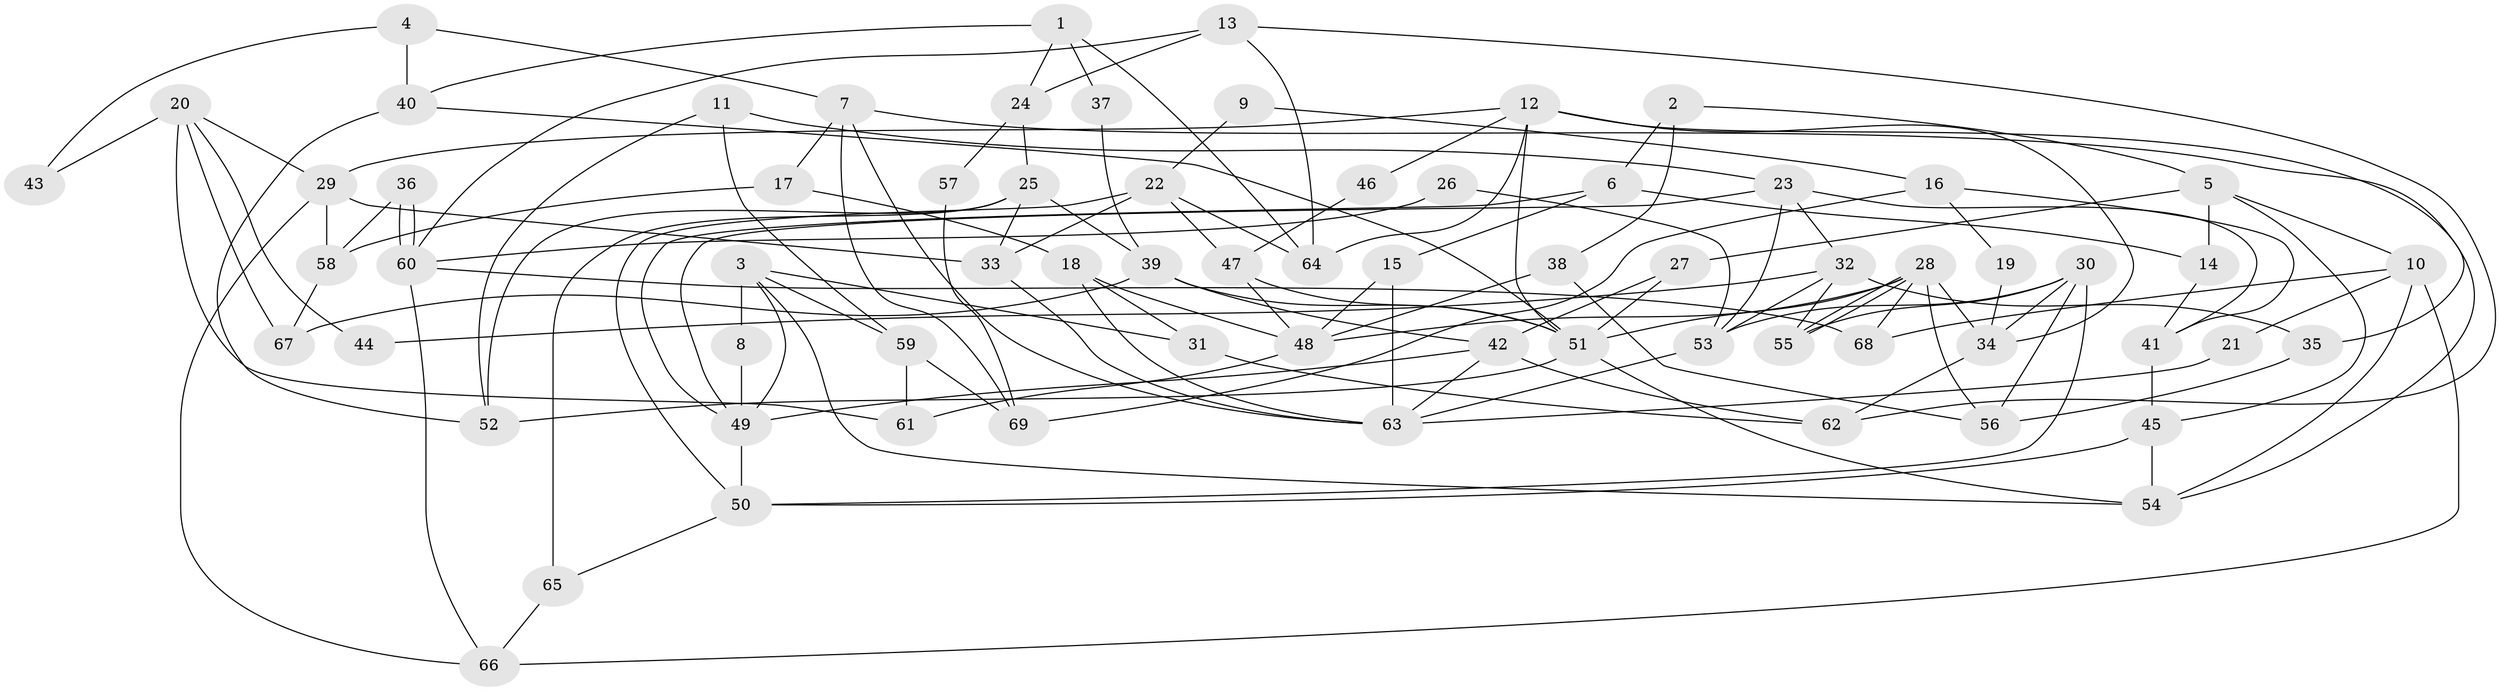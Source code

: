 // Generated by graph-tools (version 1.1) at 2025/02/03/09/25 03:02:02]
// undirected, 69 vertices, 138 edges
graph export_dot {
graph [start="1"]
  node [color=gray90,style=filled];
  1;
  2;
  3;
  4;
  5;
  6;
  7;
  8;
  9;
  10;
  11;
  12;
  13;
  14;
  15;
  16;
  17;
  18;
  19;
  20;
  21;
  22;
  23;
  24;
  25;
  26;
  27;
  28;
  29;
  30;
  31;
  32;
  33;
  34;
  35;
  36;
  37;
  38;
  39;
  40;
  41;
  42;
  43;
  44;
  45;
  46;
  47;
  48;
  49;
  50;
  51;
  52;
  53;
  54;
  55;
  56;
  57;
  58;
  59;
  60;
  61;
  62;
  63;
  64;
  65;
  66;
  67;
  68;
  69;
  1 -- 24;
  1 -- 64;
  1 -- 37;
  1 -- 40;
  2 -- 6;
  2 -- 5;
  2 -- 38;
  3 -- 54;
  3 -- 49;
  3 -- 8;
  3 -- 31;
  3 -- 59;
  4 -- 40;
  4 -- 7;
  4 -- 43;
  5 -- 27;
  5 -- 14;
  5 -- 10;
  5 -- 45;
  6 -- 15;
  6 -- 49;
  6 -- 14;
  7 -- 54;
  7 -- 63;
  7 -- 17;
  7 -- 69;
  8 -- 49;
  9 -- 16;
  9 -- 22;
  10 -- 66;
  10 -- 21;
  10 -- 54;
  10 -- 68;
  11 -- 23;
  11 -- 52;
  11 -- 59;
  12 -- 34;
  12 -- 51;
  12 -- 29;
  12 -- 35;
  12 -- 46;
  12 -- 64;
  13 -- 60;
  13 -- 64;
  13 -- 24;
  13 -- 62;
  14 -- 41;
  15 -- 48;
  15 -- 63;
  16 -- 69;
  16 -- 41;
  16 -- 19;
  17 -- 18;
  17 -- 58;
  18 -- 31;
  18 -- 63;
  18 -- 48;
  19 -- 34;
  20 -- 29;
  20 -- 61;
  20 -- 43;
  20 -- 44;
  20 -- 67;
  21 -- 63;
  22 -- 47;
  22 -- 50;
  22 -- 33;
  22 -- 64;
  23 -- 32;
  23 -- 53;
  23 -- 41;
  23 -- 49;
  24 -- 25;
  24 -- 57;
  25 -- 39;
  25 -- 33;
  25 -- 52;
  25 -- 65;
  26 -- 53;
  26 -- 60;
  27 -- 42;
  27 -- 51;
  28 -- 48;
  28 -- 55;
  28 -- 55;
  28 -- 34;
  28 -- 51;
  28 -- 56;
  28 -- 68;
  29 -- 58;
  29 -- 33;
  29 -- 66;
  30 -- 53;
  30 -- 50;
  30 -- 34;
  30 -- 55;
  30 -- 56;
  31 -- 62;
  32 -- 35;
  32 -- 55;
  32 -- 44;
  32 -- 53;
  33 -- 63;
  34 -- 62;
  35 -- 56;
  36 -- 58;
  36 -- 60;
  36 -- 60;
  37 -- 39;
  38 -- 56;
  38 -- 48;
  39 -- 51;
  39 -- 42;
  39 -- 67;
  40 -- 52;
  40 -- 51;
  41 -- 45;
  42 -- 49;
  42 -- 62;
  42 -- 63;
  45 -- 54;
  45 -- 50;
  46 -- 47;
  47 -- 51;
  47 -- 48;
  48 -- 61;
  49 -- 50;
  50 -- 65;
  51 -- 52;
  51 -- 54;
  53 -- 63;
  57 -- 69;
  58 -- 67;
  59 -- 61;
  59 -- 69;
  60 -- 68;
  60 -- 66;
  65 -- 66;
}
